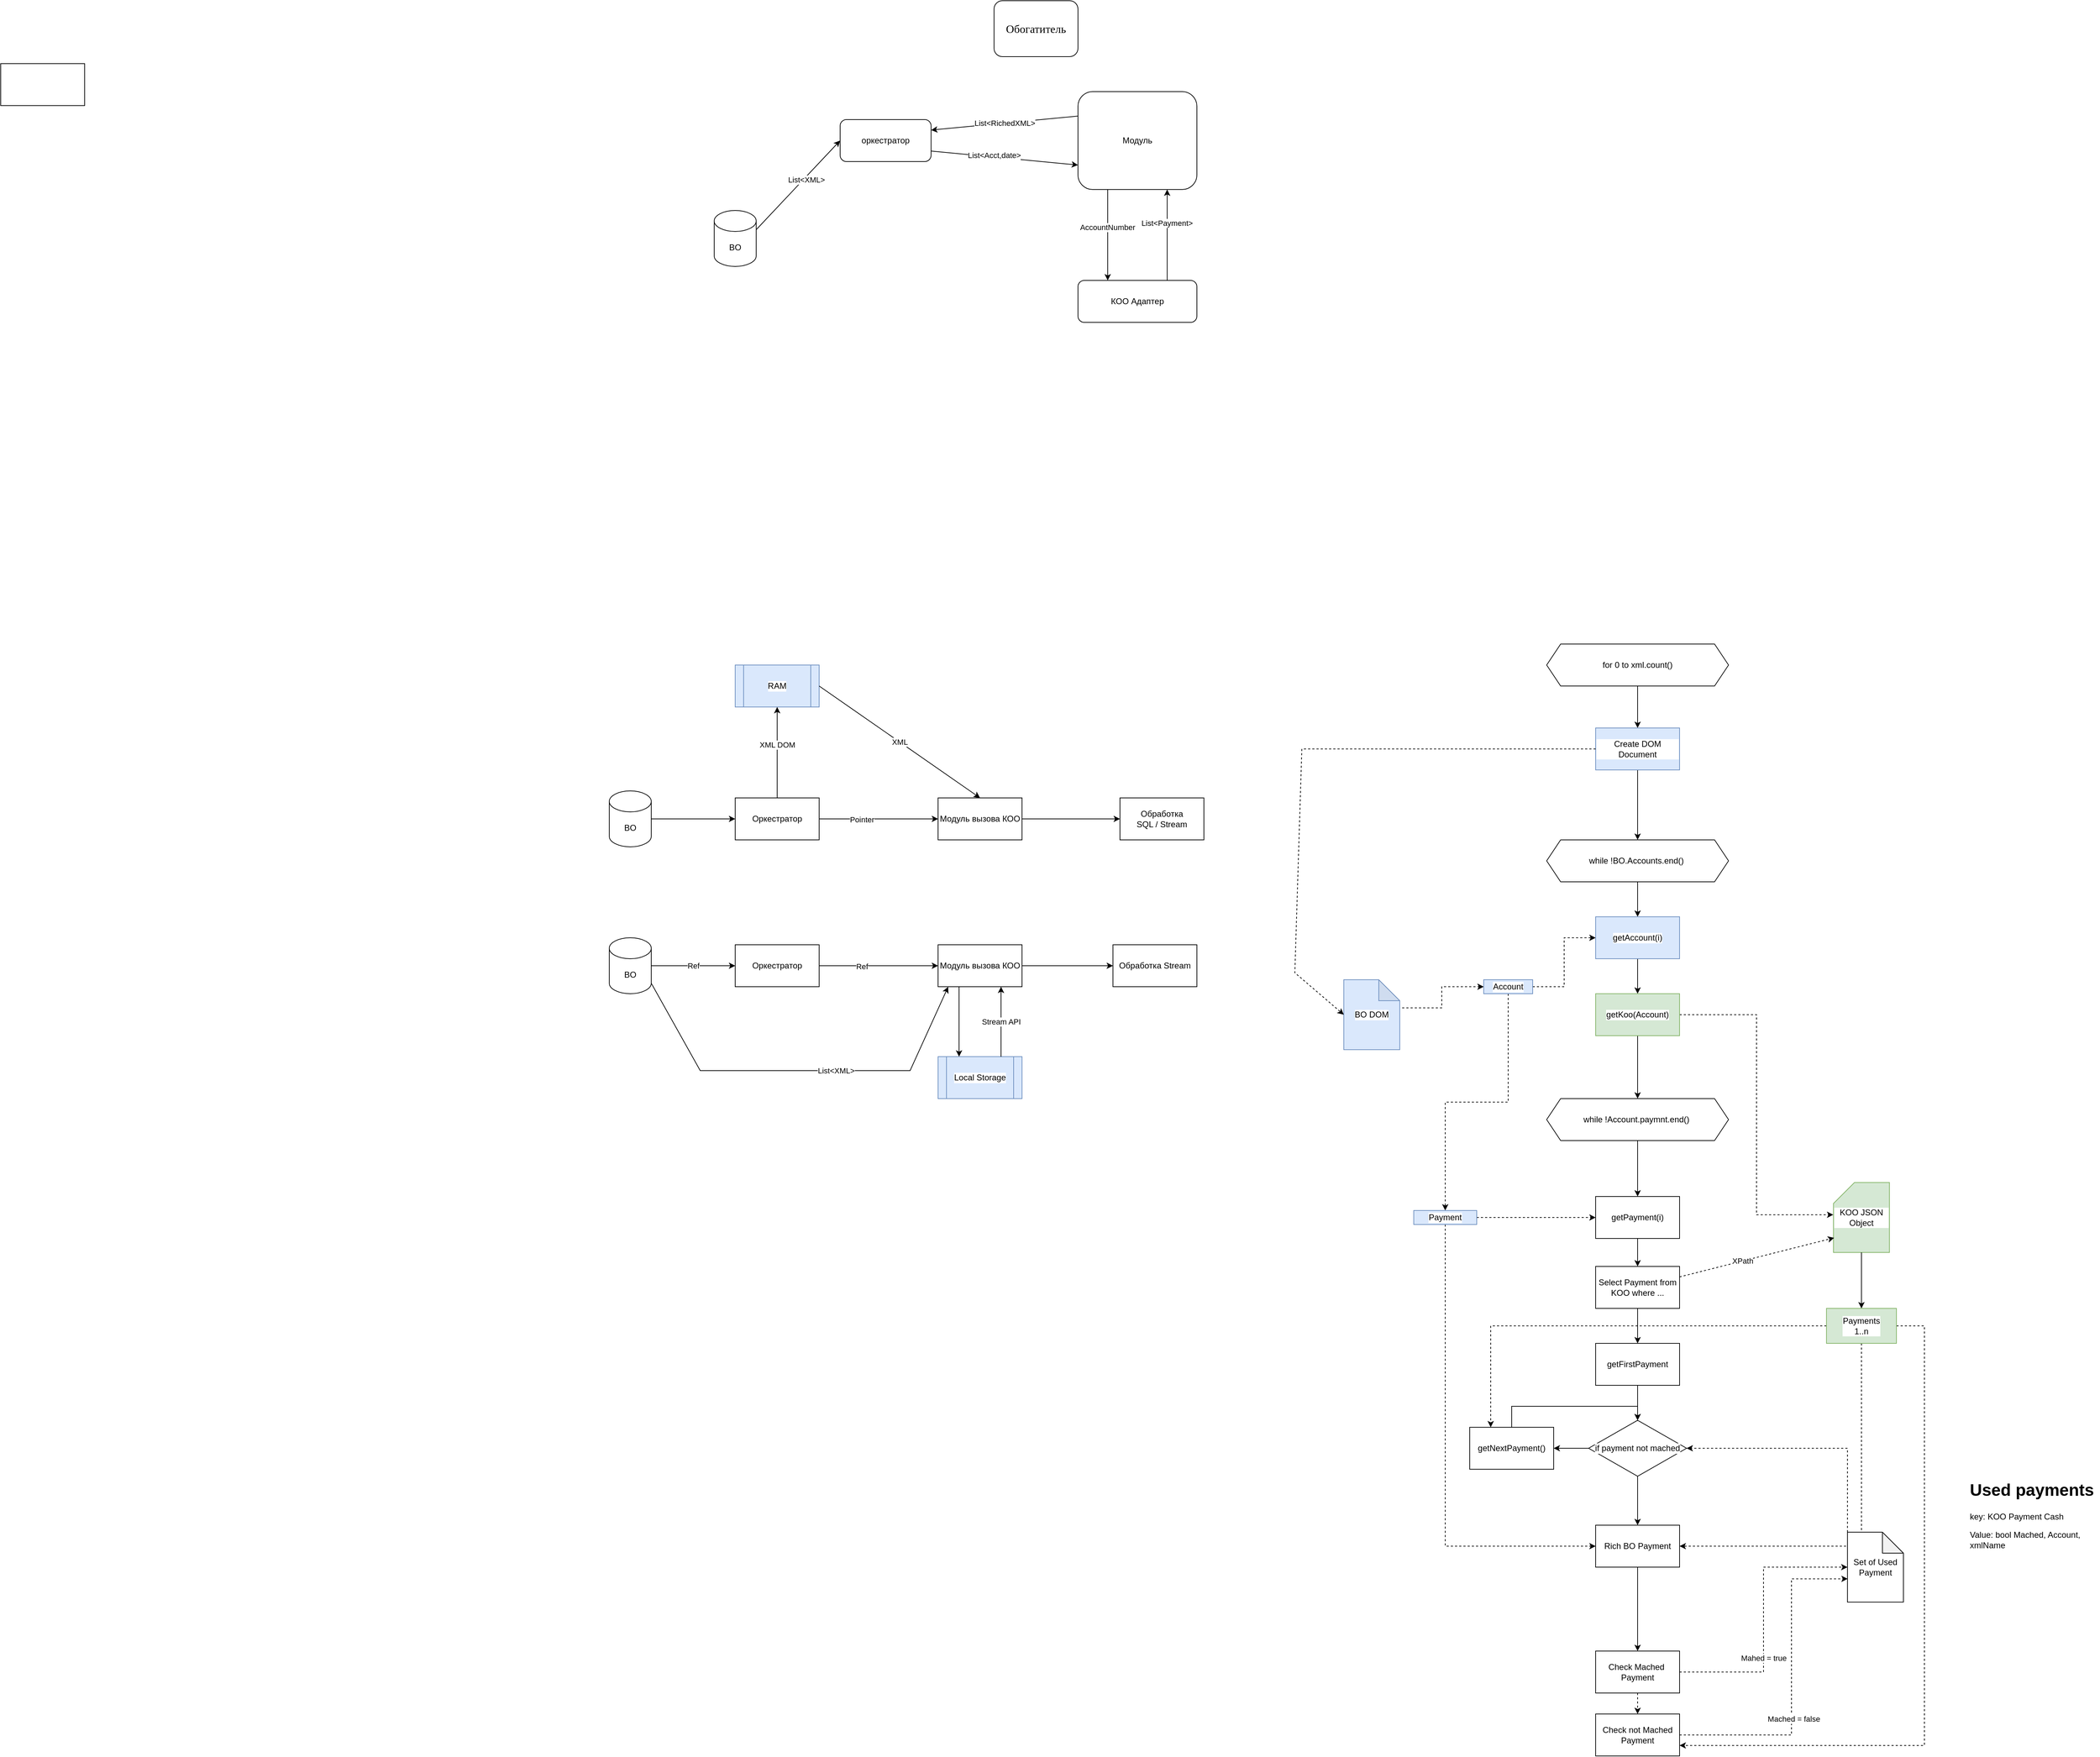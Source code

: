 <mxfile version="15.6.5" type="github">
  <diagram name="Page-1" id="2a216829-ef6e-dabb-86c1-c78162f3ba2b">
    <mxGraphModel dx="3312" dy="708" grid="1" gridSize="10" guides="1" tooltips="1" connect="1" arrows="1" fold="1" page="1" pageScale="1" pageWidth="850" pageHeight="1100" background="none" math="0" shadow="0">
      <root>
        <mxCell id="0" />
        <mxCell id="1" parent="0" />
        <mxCell id="DUJSbAO_SeQVWcdD6BOS-2" value="оркестратор" style="rounded=1;whiteSpace=wrap;html=1;fillColor=default;strokeColor=default;fontColor=default;" vertex="1" parent="1">
          <mxGeometry x="90" y="310" width="130" height="60" as="geometry" />
        </mxCell>
        <mxCell id="DUJSbAO_SeQVWcdD6BOS-3" value="Модуль" style="rounded=1;whiteSpace=wrap;html=1;fillColor=default;strokeColor=default;fontColor=default;" vertex="1" parent="1">
          <mxGeometry x="430" y="270" width="170" height="140" as="geometry" />
        </mxCell>
        <mxCell id="DUJSbAO_SeQVWcdD6BOS-4" value="КОО Адаптер" style="rounded=1;whiteSpace=wrap;html=1;fillColor=default;strokeColor=default;fontColor=default;" vertex="1" parent="1">
          <mxGeometry x="430" y="540" width="170" height="60" as="geometry" />
        </mxCell>
        <mxCell id="DUJSbAO_SeQVWcdD6BOS-5" value="" style="endArrow=classic;html=1;rounded=0;fontColor=default;exitX=1;exitY=0.75;exitDx=0;exitDy=0;strokeColor=default;labelBackgroundColor=default;entryX=0;entryY=0.75;entryDx=0;entryDy=0;" edge="1" parent="1" source="DUJSbAO_SeQVWcdD6BOS-2" target="DUJSbAO_SeQVWcdD6BOS-3">
          <mxGeometry width="50" height="50" relative="1" as="geometry">
            <mxPoint x="480" y="520" as="sourcePoint" />
            <mxPoint x="530" y="470" as="targetPoint" />
          </mxGeometry>
        </mxCell>
        <mxCell id="DUJSbAO_SeQVWcdD6BOS-6" value="List&amp;lt;Acct,date&amp;gt;" style="edgeLabel;html=1;align=center;verticalAlign=middle;resizable=0;points=[];fontColor=default;labelBackgroundColor=default;" vertex="1" connectable="0" parent="DUJSbAO_SeQVWcdD6BOS-5">
          <mxGeometry x="-0.171" y="1" relative="1" as="geometry">
            <mxPoint x="3" y="-2" as="offset" />
          </mxGeometry>
        </mxCell>
        <mxCell id="DUJSbAO_SeQVWcdD6BOS-7" value="" style="endArrow=classic;html=1;rounded=0;labelBackgroundColor=default;fontColor=default;strokeColor=default;entryX=0.25;entryY=0;entryDx=0;entryDy=0;exitX=0.25;exitY=1;exitDx=0;exitDy=0;" edge="1" parent="1" source="DUJSbAO_SeQVWcdD6BOS-3" target="DUJSbAO_SeQVWcdD6BOS-4">
          <mxGeometry width="50" height="50" relative="1" as="geometry">
            <mxPoint x="360" y="470" as="sourcePoint" />
            <mxPoint x="410" y="420" as="targetPoint" />
          </mxGeometry>
        </mxCell>
        <mxCell id="DUJSbAO_SeQVWcdD6BOS-8" value="AccountNumber" style="edgeLabel;html=1;align=center;verticalAlign=middle;resizable=0;points=[];fontColor=default;" vertex="1" connectable="0" parent="DUJSbAO_SeQVWcdD6BOS-7">
          <mxGeometry x="-0.169" y="-1" relative="1" as="geometry">
            <mxPoint as="offset" />
          </mxGeometry>
        </mxCell>
        <mxCell id="DUJSbAO_SeQVWcdD6BOS-10" value="" style="endArrow=classic;html=1;rounded=0;labelBackgroundColor=default;fontColor=default;strokeColor=default;entryX=0.75;entryY=1;entryDx=0;entryDy=0;exitX=0.75;exitY=0;exitDx=0;exitDy=0;" edge="1" parent="1" source="DUJSbAO_SeQVWcdD6BOS-4" target="DUJSbAO_SeQVWcdD6BOS-3">
          <mxGeometry width="50" height="50" relative="1" as="geometry">
            <mxPoint x="480" y="520" as="sourcePoint" />
            <mxPoint x="530" y="470" as="targetPoint" />
          </mxGeometry>
        </mxCell>
        <mxCell id="DUJSbAO_SeQVWcdD6BOS-11" value="List&amp;lt;Payment&amp;gt;" style="edgeLabel;html=1;align=center;verticalAlign=middle;resizable=0;points=[];fontColor=default;" vertex="1" connectable="0" parent="DUJSbAO_SeQVWcdD6BOS-10">
          <mxGeometry x="0.262" y="2" relative="1" as="geometry">
            <mxPoint x="1" as="offset" />
          </mxGeometry>
        </mxCell>
        <mxCell id="DUJSbAO_SeQVWcdD6BOS-12" value="List&amp;lt;RichedXML&amp;gt;" style="endArrow=classic;html=1;rounded=0;labelBackgroundColor=default;fontColor=default;strokeColor=default;entryX=1;entryY=0.25;entryDx=0;entryDy=0;exitX=0;exitY=0.25;exitDx=0;exitDy=0;" edge="1" parent="1" source="DUJSbAO_SeQVWcdD6BOS-3" target="DUJSbAO_SeQVWcdD6BOS-2">
          <mxGeometry width="50" height="50" relative="1" as="geometry">
            <mxPoint x="480" y="520" as="sourcePoint" />
            <mxPoint x="530" y="470" as="targetPoint" />
          </mxGeometry>
        </mxCell>
        <mxCell id="DUJSbAO_SeQVWcdD6BOS-41" value="BO" style="shape=cylinder3;whiteSpace=wrap;html=1;boundedLbl=1;backgroundOutline=1;size=15;fontColor=default;strokeColor=default;fillColor=default;" vertex="1" parent="1">
          <mxGeometry x="-90" y="440" width="60" height="80" as="geometry" />
        </mxCell>
        <mxCell id="DUJSbAO_SeQVWcdD6BOS-42" value="" style="endArrow=classic;html=1;rounded=0;labelBackgroundColor=default;fontColor=default;strokeColor=default;exitX=1;exitY=0;exitDx=0;exitDy=27.5;exitPerimeter=0;entryX=0;entryY=0.5;entryDx=0;entryDy=0;" edge="1" parent="1" source="DUJSbAO_SeQVWcdD6BOS-41" target="DUJSbAO_SeQVWcdD6BOS-2">
          <mxGeometry width="50" height="50" relative="1" as="geometry">
            <mxPoint x="10" y="480" as="sourcePoint" />
            <mxPoint x="60" y="430" as="targetPoint" />
          </mxGeometry>
        </mxCell>
        <mxCell id="DUJSbAO_SeQVWcdD6BOS-43" value="List&amp;lt;XML&amp;gt;&amp;nbsp;" style="edgeLabel;html=1;align=center;verticalAlign=middle;resizable=0;points=[];fontColor=default;labelBackgroundColor=default;" vertex="1" connectable="0" parent="DUJSbAO_SeQVWcdD6BOS-42">
          <mxGeometry x="0.158" y="-3" relative="1" as="geometry">
            <mxPoint x="1" as="offset" />
          </mxGeometry>
        </mxCell>
        <mxCell id="DUJSbAO_SeQVWcdD6BOS-44" value="Оркестратор" style="rounded=0;whiteSpace=wrap;html=1;labelBackgroundColor=default;fontColor=default;strokeColor=default;fillColor=default;" vertex="1" parent="1">
          <mxGeometry x="-60" y="1280" width="120" height="60" as="geometry" />
        </mxCell>
        <mxCell id="DUJSbAO_SeQVWcdD6BOS-45" value="BO" style="shape=cylinder3;whiteSpace=wrap;html=1;boundedLbl=1;backgroundOutline=1;size=15;fontColor=default;strokeColor=default;fillColor=default;" vertex="1" parent="1">
          <mxGeometry x="-240" y="1270" width="60" height="80" as="geometry" />
        </mxCell>
        <mxCell id="DUJSbAO_SeQVWcdD6BOS-46" value="RAM" style="shape=process;whiteSpace=wrap;html=1;backgroundOutline=1;labelBackgroundColor=default;strokeColor=#6c8ebf;fillColor=#dae8fc;fontColor=default;" vertex="1" parent="1">
          <mxGeometry x="-60" y="1090" width="120" height="60" as="geometry" />
        </mxCell>
        <mxCell id="DUJSbAO_SeQVWcdD6BOS-47" value="" style="endArrow=classic;html=1;rounded=0;labelBackgroundColor=default;fontColor=default;strokeColor=default;exitX=1;exitY=0.5;exitDx=0;exitDy=0;exitPerimeter=0;entryX=0;entryY=0.5;entryDx=0;entryDy=0;" edge="1" parent="1" source="DUJSbAO_SeQVWcdD6BOS-45" target="DUJSbAO_SeQVWcdD6BOS-44">
          <mxGeometry width="50" height="50" relative="1" as="geometry">
            <mxPoint x="-150" y="1260" as="sourcePoint" />
            <mxPoint x="-100" y="1210" as="targetPoint" />
          </mxGeometry>
        </mxCell>
        <mxCell id="DUJSbAO_SeQVWcdD6BOS-48" value="" style="endArrow=classic;html=1;rounded=0;labelBackgroundColor=default;fontColor=default;strokeColor=default;exitX=0.5;exitY=0;exitDx=0;exitDy=0;entryX=0.5;entryY=1;entryDx=0;entryDy=0;" edge="1" parent="1" source="DUJSbAO_SeQVWcdD6BOS-44" target="DUJSbAO_SeQVWcdD6BOS-46">
          <mxGeometry width="50" height="50" relative="1" as="geometry">
            <mxPoint x="-170" y="1320" as="sourcePoint" />
            <mxPoint x="-50" y="1320" as="targetPoint" />
          </mxGeometry>
        </mxCell>
        <mxCell id="DUJSbAO_SeQVWcdD6BOS-53" value="XML DOM" style="edgeLabel;html=1;align=center;verticalAlign=middle;resizable=0;points=[];fontColor=default;" vertex="1" connectable="0" parent="DUJSbAO_SeQVWcdD6BOS-48">
          <mxGeometry x="0.169" relative="1" as="geometry">
            <mxPoint as="offset" />
          </mxGeometry>
        </mxCell>
        <mxCell id="DUJSbAO_SeQVWcdD6BOS-49" value="Модуль вызова КОО" style="rounded=0;whiteSpace=wrap;html=1;labelBackgroundColor=default;fontColor=default;strokeColor=default;fillColor=default;" vertex="1" parent="1">
          <mxGeometry x="230" y="1280" width="120" height="60" as="geometry" />
        </mxCell>
        <mxCell id="DUJSbAO_SeQVWcdD6BOS-51" value="" style="endArrow=classic;html=1;rounded=0;labelBackgroundColor=default;fontColor=default;strokeColor=default;exitX=1;exitY=0.5;exitDx=0;exitDy=0;entryX=0;entryY=0.5;entryDx=0;entryDy=0;" edge="1" parent="1" source="DUJSbAO_SeQVWcdD6BOS-44" target="DUJSbAO_SeQVWcdD6BOS-49">
          <mxGeometry width="50" height="50" relative="1" as="geometry">
            <mxPoint x="90" y="1280" as="sourcePoint" />
            <mxPoint x="140" y="1230" as="targetPoint" />
          </mxGeometry>
        </mxCell>
        <mxCell id="DUJSbAO_SeQVWcdD6BOS-52" value="Pointer" style="edgeLabel;html=1;align=center;verticalAlign=middle;resizable=0;points=[];fontColor=default;" vertex="1" connectable="0" parent="DUJSbAO_SeQVWcdD6BOS-51">
          <mxGeometry x="-0.282" y="-1" relative="1" as="geometry">
            <mxPoint as="offset" />
          </mxGeometry>
        </mxCell>
        <mxCell id="DUJSbAO_SeQVWcdD6BOS-54" value="XML" style="endArrow=classic;html=1;rounded=0;labelBackgroundColor=default;fontColor=default;strokeColor=default;exitX=1;exitY=0.5;exitDx=0;exitDy=0;entryX=0.5;entryY=0;entryDx=0;entryDy=0;" edge="1" parent="1" source="DUJSbAO_SeQVWcdD6BOS-46" target="DUJSbAO_SeQVWcdD6BOS-49">
          <mxGeometry width="50" height="50" relative="1" as="geometry">
            <mxPoint x="170" y="1170" as="sourcePoint" />
            <mxPoint x="220" y="1120" as="targetPoint" />
          </mxGeometry>
        </mxCell>
        <mxCell id="DUJSbAO_SeQVWcdD6BOS-55" value="Оркестратор" style="rounded=0;whiteSpace=wrap;html=1;labelBackgroundColor=default;fontColor=default;strokeColor=default;fillColor=default;" vertex="1" parent="1">
          <mxGeometry x="-60" y="1490" width="120" height="60" as="geometry" />
        </mxCell>
        <mxCell id="DUJSbAO_SeQVWcdD6BOS-56" value="BO" style="shape=cylinder3;whiteSpace=wrap;html=1;boundedLbl=1;backgroundOutline=1;size=15;fontColor=default;strokeColor=default;fillColor=default;labelBackgroundColor=default;" vertex="1" parent="1">
          <mxGeometry x="-240" y="1480" width="60" height="80" as="geometry" />
        </mxCell>
        <mxCell id="DUJSbAO_SeQVWcdD6BOS-57" value="Local Storage" style="shape=process;whiteSpace=wrap;html=1;backgroundOutline=1;labelBackgroundColor=default;strokeColor=#6c8ebf;fillColor=#dae8fc;fontColor=default;" vertex="1" parent="1">
          <mxGeometry x="230" y="1650" width="120" height="60" as="geometry" />
        </mxCell>
        <mxCell id="DUJSbAO_SeQVWcdD6BOS-58" value="Ref" style="endArrow=classic;html=1;rounded=0;labelBackgroundColor=default;fontColor=default;strokeColor=default;exitX=1;exitY=0.5;exitDx=0;exitDy=0;exitPerimeter=0;entryX=0;entryY=0.5;entryDx=0;entryDy=0;fillColor=default;" edge="1" parent="1" source="DUJSbAO_SeQVWcdD6BOS-56" target="DUJSbAO_SeQVWcdD6BOS-55">
          <mxGeometry width="50" height="50" relative="1" as="geometry">
            <mxPoint x="-150" y="1470" as="sourcePoint" />
            <mxPoint x="-100" y="1420" as="targetPoint" />
            <Array as="points">
              <mxPoint x="-130" y="1520" />
            </Array>
          </mxGeometry>
        </mxCell>
        <mxCell id="DUJSbAO_SeQVWcdD6BOS-61" value="Модуль вызова КОО" style="rounded=0;whiteSpace=wrap;html=1;labelBackgroundColor=default;fontColor=default;strokeColor=default;fillColor=default;" vertex="1" parent="1">
          <mxGeometry x="230" y="1490" width="120" height="60" as="geometry" />
        </mxCell>
        <mxCell id="DUJSbAO_SeQVWcdD6BOS-62" value="" style="endArrow=classic;html=1;rounded=0;labelBackgroundColor=default;fontColor=default;strokeColor=default;exitX=1;exitY=0.5;exitDx=0;exitDy=0;entryX=0;entryY=0.5;entryDx=0;entryDy=0;fillColor=default;" edge="1" parent="1" source="DUJSbAO_SeQVWcdD6BOS-55" target="DUJSbAO_SeQVWcdD6BOS-61">
          <mxGeometry width="50" height="50" relative="1" as="geometry">
            <mxPoint x="90" y="1490" as="sourcePoint" />
            <mxPoint x="140" y="1440" as="targetPoint" />
          </mxGeometry>
        </mxCell>
        <mxCell id="DUJSbAO_SeQVWcdD6BOS-63" value="Ref" style="edgeLabel;html=1;align=center;verticalAlign=middle;resizable=0;points=[];fontColor=default;labelBackgroundColor=default;" vertex="1" connectable="0" parent="DUJSbAO_SeQVWcdD6BOS-62">
          <mxGeometry x="-0.282" y="-1" relative="1" as="geometry">
            <mxPoint as="offset" />
          </mxGeometry>
        </mxCell>
        <mxCell id="DUJSbAO_SeQVWcdD6BOS-64" value="Stream API" style="endArrow=classic;html=1;rounded=0;labelBackgroundColor=default;fontColor=default;strokeColor=default;exitX=0.75;exitY=0;exitDx=0;exitDy=0;entryX=0.75;entryY=1;entryDx=0;entryDy=0;fillColor=default;" edge="1" parent="1" source="DUJSbAO_SeQVWcdD6BOS-57" target="DUJSbAO_SeQVWcdD6BOS-61">
          <mxGeometry width="50" height="50" relative="1" as="geometry">
            <mxPoint x="170" y="1380" as="sourcePoint" />
            <mxPoint x="220" y="1330" as="targetPoint" />
          </mxGeometry>
        </mxCell>
        <mxCell id="DUJSbAO_SeQVWcdD6BOS-66" value="" style="endArrow=classic;html=1;rounded=0;labelBackgroundColor=default;fontColor=default;strokeColor=default;fillColor=default;exitX=1;exitY=1;exitDx=0;exitDy=-15;exitPerimeter=0;entryX=0.12;entryY=1.002;entryDx=0;entryDy=0;entryPerimeter=0;" edge="1" parent="1" source="DUJSbAO_SeQVWcdD6BOS-56" target="DUJSbAO_SeQVWcdD6BOS-61">
          <mxGeometry width="50" height="50" relative="1" as="geometry">
            <mxPoint x="-60" y="1700" as="sourcePoint" />
            <mxPoint x="-10" y="1650" as="targetPoint" />
            <Array as="points">
              <mxPoint x="-110" y="1670" />
              <mxPoint x="190" y="1670" />
            </Array>
          </mxGeometry>
        </mxCell>
        <mxCell id="DUJSbAO_SeQVWcdD6BOS-67" value="List&amp;lt;XML&amp;gt;" style="edgeLabel;html=1;align=center;verticalAlign=middle;resizable=0;points=[];fontColor=default;labelBackgroundColor=default;" vertex="1" connectable="0" parent="DUJSbAO_SeQVWcdD6BOS-66">
          <mxGeometry x="0.174" relative="1" as="geometry">
            <mxPoint as="offset" />
          </mxGeometry>
        </mxCell>
        <mxCell id="DUJSbAO_SeQVWcdD6BOS-68" value="" style="endArrow=classic;html=1;rounded=0;labelBackgroundColor=default;fontColor=default;strokeColor=default;fillColor=default;entryX=0.25;entryY=0;entryDx=0;entryDy=0;exitX=0.25;exitY=1;exitDx=0;exitDy=0;" edge="1" parent="1" source="DUJSbAO_SeQVWcdD6BOS-61" target="DUJSbAO_SeQVWcdD6BOS-57">
          <mxGeometry width="50" height="50" relative="1" as="geometry">
            <mxPoint x="150" y="1600" as="sourcePoint" />
            <mxPoint x="200" y="1550" as="targetPoint" />
          </mxGeometry>
        </mxCell>
        <mxCell id="DUJSbAO_SeQVWcdD6BOS-69" value="" style="endArrow=classic;html=1;rounded=0;labelBackgroundColor=default;fontColor=default;strokeColor=default;fillColor=default;exitX=1;exitY=0.5;exitDx=0;exitDy=0;entryX=0;entryY=0.5;entryDx=0;entryDy=0;" edge="1" parent="1" source="DUJSbAO_SeQVWcdD6BOS-49" target="DUJSbAO_SeQVWcdD6BOS-72">
          <mxGeometry width="50" height="50" relative="1" as="geometry">
            <mxPoint x="430" y="1310" as="sourcePoint" />
            <mxPoint x="480" y="1310" as="targetPoint" />
          </mxGeometry>
        </mxCell>
        <mxCell id="DUJSbAO_SeQVWcdD6BOS-70" value="" style="endArrow=classic;html=1;rounded=0;labelBackgroundColor=default;fontColor=default;strokeColor=default;fillColor=default;exitX=1;exitY=0.5;exitDx=0;exitDy=0;" edge="1" parent="1">
          <mxGeometry width="50" height="50" relative="1" as="geometry">
            <mxPoint x="350.0" y="1520" as="sourcePoint" />
            <mxPoint x="480.0" y="1520" as="targetPoint" />
          </mxGeometry>
        </mxCell>
        <mxCell id="DUJSbAO_SeQVWcdD6BOS-72" value="Обработка &lt;br&gt;SQL / Stream" style="rounded=0;whiteSpace=wrap;html=1;labelBackgroundColor=default;fontColor=default;strokeColor=default;fillColor=default;" vertex="1" parent="1">
          <mxGeometry x="490" y="1280" width="120" height="60" as="geometry" />
        </mxCell>
        <mxCell id="DUJSbAO_SeQVWcdD6BOS-75" value="Обработка Stream" style="rounded=0;whiteSpace=wrap;html=1;labelBackgroundColor=default;fontColor=default;strokeColor=default;fillColor=default;" vertex="1" parent="1">
          <mxGeometry x="480" y="1490" width="120" height="60" as="geometry" />
        </mxCell>
        <mxCell id="DUJSbAO_SeQVWcdD6BOS-76" value="&lt;p class=&quot;MsoNormal&quot;&gt;&lt;span style=&quot;font-size: 12.0pt ; line-height: 107% ; font-family: &amp;quot;times new roman&amp;quot; , serif&quot;&gt;Обогатитель&lt;/span&gt;&lt;/p&gt;" style="rounded=1;whiteSpace=wrap;html=1;fillColor=default;strokeColor=default;fontColor=default;" vertex="1" parent="1">
          <mxGeometry x="310" y="140" width="120" height="80" as="geometry" />
        </mxCell>
        <mxCell id="DUJSbAO_SeQVWcdD6BOS-77" value="" style="rounded=0;whiteSpace=wrap;html=1;labelBackgroundColor=default;fontColor=default;strokeColor=default;fillColor=default;" vertex="1" parent="1">
          <mxGeometry x="-1110" y="230" width="120" height="60" as="geometry" />
        </mxCell>
        <mxCell id="DUJSbAO_SeQVWcdD6BOS-90" style="edgeStyle=orthogonalEdgeStyle;rounded=0;orthogonalLoop=1;jettySize=auto;html=1;exitX=0.5;exitY=1;exitDx=0;exitDy=0;entryX=0.5;entryY=0;entryDx=0;entryDy=0;labelBackgroundColor=default;fontColor=default;strokeColor=default;fillColor=default;" edge="1" parent="1" source="DUJSbAO_SeQVWcdD6BOS-78">
          <mxGeometry relative="1" as="geometry">
            <mxPoint x="1230" y="1450" as="targetPoint" />
          </mxGeometry>
        </mxCell>
        <mxCell id="DUJSbAO_SeQVWcdD6BOS-78" value="while !BO.Accounts.end()&amp;nbsp;" style="shape=hexagon;perimeter=hexagonPerimeter2;whiteSpace=wrap;html=1;fixedSize=1;labelBackgroundColor=default;fontColor=default;strokeColor=default;fillColor=default;" vertex="1" parent="1">
          <mxGeometry x="1100" y="1340" width="260" height="60" as="geometry" />
        </mxCell>
        <mxCell id="DUJSbAO_SeQVWcdD6BOS-98" style="edgeStyle=orthogonalEdgeStyle;rounded=0;orthogonalLoop=1;jettySize=auto;html=1;exitX=0.5;exitY=1;exitDx=0;exitDy=0;entryX=0.5;entryY=0;entryDx=0;entryDy=0;labelBackgroundColor=default;fontColor=default;strokeColor=default;fillColor=default;" edge="1" parent="1" source="DUJSbAO_SeQVWcdD6BOS-79" target="DUJSbAO_SeQVWcdD6BOS-93">
          <mxGeometry relative="1" as="geometry" />
        </mxCell>
        <mxCell id="DUJSbAO_SeQVWcdD6BOS-79" value="getAccount(i)" style="rounded=0;whiteSpace=wrap;html=1;labelBackgroundColor=default;strokeColor=#6c8ebf;fillColor=#dae8fc;fontColor=default;" vertex="1" parent="1">
          <mxGeometry x="1170" y="1450" width="120" height="60" as="geometry" />
        </mxCell>
        <mxCell id="DUJSbAO_SeQVWcdD6BOS-88" style="edgeStyle=orthogonalEdgeStyle;rounded=0;orthogonalLoop=1;jettySize=auto;html=1;exitX=0.968;exitY=0.402;exitDx=0;exitDy=0;exitPerimeter=0;labelBackgroundColor=default;fontColor=default;strokeColor=default;fillColor=default;entryX=0;entryY=0.5;entryDx=0;entryDy=0;dashed=1;" edge="1" parent="1" source="DUJSbAO_SeQVWcdD6BOS-81" target="DUJSbAO_SeQVWcdD6BOS-95">
          <mxGeometry relative="1" as="geometry">
            <mxPoint x="1020" y="1570" as="targetPoint" />
          </mxGeometry>
        </mxCell>
        <mxCell id="DUJSbAO_SeQVWcdD6BOS-81" value="BO DOM" style="shape=note;whiteSpace=wrap;html=1;backgroundOutline=1;darkOpacity=0.05;labelBackgroundColor=default;strokeColor=#6c8ebf;fillColor=#dae8fc;fontColor=default;" vertex="1" parent="1">
          <mxGeometry x="810" y="1540" width="80" height="100" as="geometry" />
        </mxCell>
        <mxCell id="DUJSbAO_SeQVWcdD6BOS-86" style="edgeStyle=orthogonalEdgeStyle;rounded=0;orthogonalLoop=1;jettySize=auto;html=1;exitX=0.5;exitY=1;exitDx=0;exitDy=0;entryX=0.5;entryY=0;entryDx=0;entryDy=0;labelBackgroundColor=default;fontColor=default;strokeColor=default;fillColor=default;" edge="1" parent="1" source="DUJSbAO_SeQVWcdD6BOS-82" target="DUJSbAO_SeQVWcdD6BOS-83">
          <mxGeometry relative="1" as="geometry" />
        </mxCell>
        <mxCell id="DUJSbAO_SeQVWcdD6BOS-82" value="for 0 to xml.count()" style="shape=hexagon;perimeter=hexagonPerimeter2;whiteSpace=wrap;html=1;fixedSize=1;labelBackgroundColor=default;fontColor=default;strokeColor=default;fillColor=default;" vertex="1" parent="1">
          <mxGeometry x="1100" y="1060" width="260" height="60" as="geometry" />
        </mxCell>
        <mxCell id="DUJSbAO_SeQVWcdD6BOS-87" style="edgeStyle=orthogonalEdgeStyle;rounded=0;orthogonalLoop=1;jettySize=auto;html=1;exitX=0.5;exitY=1;exitDx=0;exitDy=0;labelBackgroundColor=default;fontColor=default;strokeColor=default;fillColor=default;" edge="1" parent="1" source="DUJSbAO_SeQVWcdD6BOS-83" target="DUJSbAO_SeQVWcdD6BOS-78">
          <mxGeometry relative="1" as="geometry" />
        </mxCell>
        <mxCell id="DUJSbAO_SeQVWcdD6BOS-83" value="Create DOM Document" style="rounded=0;whiteSpace=wrap;html=1;labelBackgroundColor=default;strokeColor=#6c8ebf;fillColor=#dae8fc;fontColor=default;" vertex="1" parent="1">
          <mxGeometry x="1170" y="1180" width="120" height="60" as="geometry" />
        </mxCell>
        <mxCell id="DUJSbAO_SeQVWcdD6BOS-84" value="" style="endArrow=classic;html=1;rounded=0;labelBackgroundColor=default;fontColor=default;strokeColor=default;fillColor=default;exitX=0;exitY=0.5;exitDx=0;exitDy=0;entryX=0;entryY=0.5;entryDx=0;entryDy=0;entryPerimeter=0;dashed=1;" edge="1" parent="1" source="DUJSbAO_SeQVWcdD6BOS-83" target="DUJSbAO_SeQVWcdD6BOS-81">
          <mxGeometry width="50" height="50" relative="1" as="geometry">
            <mxPoint x="1010" y="1460" as="sourcePoint" />
            <mxPoint x="1060" y="1410" as="targetPoint" />
            <Array as="points">
              <mxPoint x="750" y="1210" />
              <mxPoint x="740" y="1530" />
            </Array>
          </mxGeometry>
        </mxCell>
        <mxCell id="DUJSbAO_SeQVWcdD6BOS-103" value="" style="edgeStyle=orthogonalEdgeStyle;rounded=0;orthogonalLoop=1;jettySize=auto;html=1;labelBackgroundColor=default;fontColor=default;strokeColor=default;fillColor=default;" edge="1" parent="1" source="DUJSbAO_SeQVWcdD6BOS-89" target="DUJSbAO_SeQVWcdD6BOS-102">
          <mxGeometry relative="1" as="geometry" />
        </mxCell>
        <mxCell id="DUJSbAO_SeQVWcdD6BOS-89" value="while !Account.paymnt.end()&amp;nbsp;" style="shape=hexagon;perimeter=hexagonPerimeter2;whiteSpace=wrap;html=1;fixedSize=1;labelBackgroundColor=default;fontColor=default;strokeColor=default;fillColor=default;" vertex="1" parent="1">
          <mxGeometry x="1100" y="1710" width="260" height="60" as="geometry" />
        </mxCell>
        <mxCell id="DUJSbAO_SeQVWcdD6BOS-91" value="KOO JSON Object" style="shape=card;whiteSpace=wrap;html=1;labelBackgroundColor=default;strokeColor=#82b366;fillColor=#d5e8d4;fontColor=default;" vertex="1" parent="1">
          <mxGeometry x="1510" y="1830" width="80" height="100" as="geometry" />
        </mxCell>
        <mxCell id="DUJSbAO_SeQVWcdD6BOS-100" style="edgeStyle=orthogonalEdgeStyle;rounded=0;orthogonalLoop=1;jettySize=auto;html=1;exitX=1;exitY=0.5;exitDx=0;exitDy=0;entryX=-0.003;entryY=0.461;entryDx=0;entryDy=0;entryPerimeter=0;labelBackgroundColor=default;fontColor=default;strokeColor=default;fillColor=default;dashed=1;" edge="1" parent="1" source="DUJSbAO_SeQVWcdD6BOS-93" target="DUJSbAO_SeQVWcdD6BOS-91">
          <mxGeometry relative="1" as="geometry" />
        </mxCell>
        <mxCell id="DUJSbAO_SeQVWcdD6BOS-101" style="edgeStyle=orthogonalEdgeStyle;rounded=0;orthogonalLoop=1;jettySize=auto;html=1;exitX=0.5;exitY=1;exitDx=0;exitDy=0;labelBackgroundColor=default;fontColor=default;strokeColor=default;fillColor=default;" edge="1" parent="1" source="DUJSbAO_SeQVWcdD6BOS-93" target="DUJSbAO_SeQVWcdD6BOS-89">
          <mxGeometry relative="1" as="geometry" />
        </mxCell>
        <mxCell id="DUJSbAO_SeQVWcdD6BOS-93" value="getKoo(Account)" style="rounded=0;whiteSpace=wrap;html=1;labelBackgroundColor=default;strokeColor=#82b366;fillColor=#d5e8d4;fontColor=default;" vertex="1" parent="1">
          <mxGeometry x="1170" y="1560" width="120" height="60" as="geometry" />
        </mxCell>
        <mxCell id="DUJSbAO_SeQVWcdD6BOS-96" style="edgeStyle=orthogonalEdgeStyle;rounded=0;orthogonalLoop=1;jettySize=auto;html=1;exitX=1;exitY=0.5;exitDx=0;exitDy=0;entryX=0;entryY=0.5;entryDx=0;entryDy=0;labelBackgroundColor=default;fontColor=default;strokeColor=default;fillColor=default;dashed=1;" edge="1" parent="1" source="DUJSbAO_SeQVWcdD6BOS-95" target="DUJSbAO_SeQVWcdD6BOS-79">
          <mxGeometry relative="1" as="geometry" />
        </mxCell>
        <mxCell id="DUJSbAO_SeQVWcdD6BOS-107" style="edgeStyle=orthogonalEdgeStyle;rounded=0;orthogonalLoop=1;jettySize=auto;html=1;exitX=0.5;exitY=1;exitDx=0;exitDy=0;entryX=0.5;entryY=0;entryDx=0;entryDy=0;labelBackgroundColor=default;fontColor=default;strokeColor=default;fillColor=default;dashed=1;" edge="1" parent="1" source="DUJSbAO_SeQVWcdD6BOS-95" target="DUJSbAO_SeQVWcdD6BOS-105">
          <mxGeometry relative="1" as="geometry" />
        </mxCell>
        <mxCell id="DUJSbAO_SeQVWcdD6BOS-95" value="Account" style="rounded=0;whiteSpace=wrap;html=1;labelBackgroundColor=default;strokeColor=#6c8ebf;fillColor=#dae8fc;fontColor=default;" vertex="1" parent="1">
          <mxGeometry x="1010" y="1540" width="70" height="20" as="geometry" />
        </mxCell>
        <mxCell id="DUJSbAO_SeQVWcdD6BOS-113" style="edgeStyle=orthogonalEdgeStyle;rounded=0;orthogonalLoop=1;jettySize=auto;html=1;exitX=0.5;exitY=1;exitDx=0;exitDy=0;entryX=0.5;entryY=0;entryDx=0;entryDy=0;labelBackgroundColor=default;fontColor=default;strokeColor=default;fillColor=default;" edge="1" parent="1" source="DUJSbAO_SeQVWcdD6BOS-102" target="DUJSbAO_SeQVWcdD6BOS-111">
          <mxGeometry relative="1" as="geometry" />
        </mxCell>
        <mxCell id="DUJSbAO_SeQVWcdD6BOS-102" value="getPayment(i)" style="whiteSpace=wrap;html=1;labelBackgroundColor=rgba(255, 255, 255, 1);" vertex="1" parent="1">
          <mxGeometry x="1170" y="1850" width="120" height="60" as="geometry" />
        </mxCell>
        <mxCell id="DUJSbAO_SeQVWcdD6BOS-109" style="edgeStyle=orthogonalEdgeStyle;rounded=0;orthogonalLoop=1;jettySize=auto;html=1;exitX=1;exitY=0.5;exitDx=0;exitDy=0;entryX=0;entryY=0.5;entryDx=0;entryDy=0;labelBackgroundColor=default;fontColor=default;strokeColor=default;fillColor=default;dashed=1;" edge="1" parent="1" source="DUJSbAO_SeQVWcdD6BOS-105" target="DUJSbAO_SeQVWcdD6BOS-102">
          <mxGeometry relative="1" as="geometry" />
        </mxCell>
        <mxCell id="DUJSbAO_SeQVWcdD6BOS-121" style="edgeStyle=orthogonalEdgeStyle;rounded=0;orthogonalLoop=1;jettySize=auto;html=1;exitX=0.5;exitY=1;exitDx=0;exitDy=0;entryX=0;entryY=0.5;entryDx=0;entryDy=0;labelBackgroundColor=default;fontColor=default;strokeColor=default;fillColor=default;dashed=1;" edge="1" parent="1" source="DUJSbAO_SeQVWcdD6BOS-105" target="DUJSbAO_SeQVWcdD6BOS-119">
          <mxGeometry relative="1" as="geometry" />
        </mxCell>
        <mxCell id="DUJSbAO_SeQVWcdD6BOS-105" value="Payment" style="rounded=0;whiteSpace=wrap;html=1;labelBackgroundColor=default;strokeColor=#6c8ebf;fillColor=#dae8fc;fontColor=default;" vertex="1" parent="1">
          <mxGeometry x="910" y="1870" width="90" height="20" as="geometry" />
        </mxCell>
        <mxCell id="DUJSbAO_SeQVWcdD6BOS-110" value="" style="endArrow=classic;html=1;rounded=0;labelBackgroundColor=default;fontColor=default;strokeColor=default;fillColor=default;exitX=0.5;exitY=1;exitDx=0;exitDy=0;exitPerimeter=0;entryX=0.5;entryY=0;entryDx=0;entryDy=0;" edge="1" parent="1" source="DUJSbAO_SeQVWcdD6BOS-91" target="DUJSbAO_SeQVWcdD6BOS-112">
          <mxGeometry width="50" height="50" relative="1" as="geometry">
            <mxPoint x="1600" y="1950" as="sourcePoint" />
            <mxPoint x="1650" y="1900" as="targetPoint" />
          </mxGeometry>
        </mxCell>
        <mxCell id="DUJSbAO_SeQVWcdD6BOS-117" value="" style="edgeStyle=orthogonalEdgeStyle;rounded=0;orthogonalLoop=1;jettySize=auto;html=1;labelBackgroundColor=default;fontColor=default;strokeColor=default;fillColor=default;" edge="1" parent="1" source="DUJSbAO_SeQVWcdD6BOS-111" target="DUJSbAO_SeQVWcdD6BOS-116">
          <mxGeometry relative="1" as="geometry" />
        </mxCell>
        <mxCell id="DUJSbAO_SeQVWcdD6BOS-111" value="Select Payment from KOO where ..." style="rounded=0;whiteSpace=wrap;html=1;labelBackgroundColor=default;fontColor=default;strokeColor=default;fillColor=default;" vertex="1" parent="1">
          <mxGeometry x="1170" y="1950" width="120" height="60" as="geometry" />
        </mxCell>
        <mxCell id="DUJSbAO_SeQVWcdD6BOS-118" style="edgeStyle=orthogonalEdgeStyle;rounded=0;orthogonalLoop=1;jettySize=auto;html=1;exitX=0.5;exitY=1;exitDx=0;exitDy=0;entryX=1;entryY=0.5;entryDx=0;entryDy=0;labelBackgroundColor=default;fontColor=default;strokeColor=default;fillColor=default;dashed=1;" edge="1" parent="1" source="DUJSbAO_SeQVWcdD6BOS-112" target="DUJSbAO_SeQVWcdD6BOS-119">
          <mxGeometry relative="1" as="geometry" />
        </mxCell>
        <mxCell id="DUJSbAO_SeQVWcdD6BOS-140" style="edgeStyle=orthogonalEdgeStyle;rounded=0;orthogonalLoop=1;jettySize=auto;html=1;exitX=0;exitY=0.5;exitDx=0;exitDy=0;entryX=0.25;entryY=0;entryDx=0;entryDy=0;dashed=1;labelBackgroundColor=default;fontColor=default;strokeColor=default;fillColor=default;" edge="1" parent="1" source="DUJSbAO_SeQVWcdD6BOS-112" target="DUJSbAO_SeQVWcdD6BOS-137">
          <mxGeometry relative="1" as="geometry" />
        </mxCell>
        <mxCell id="DUJSbAO_SeQVWcdD6BOS-141" style="edgeStyle=orthogonalEdgeStyle;rounded=0;orthogonalLoop=1;jettySize=auto;html=1;exitX=1;exitY=0.5;exitDx=0;exitDy=0;entryX=1;entryY=0.75;entryDx=0;entryDy=0;labelBackgroundColor=default;fontColor=default;strokeColor=default;fillColor=default;dashed=1;" edge="1" parent="1" source="DUJSbAO_SeQVWcdD6BOS-112" target="DUJSbAO_SeQVWcdD6BOS-128">
          <mxGeometry relative="1" as="geometry">
            <Array as="points">
              <mxPoint x="1640" y="2035" />
              <mxPoint x="1640" y="2635" />
            </Array>
          </mxGeometry>
        </mxCell>
        <mxCell id="DUJSbAO_SeQVWcdD6BOS-112" value="Payments&lt;br&gt;1..n" style="rounded=0;whiteSpace=wrap;html=1;labelBackgroundColor=default;strokeColor=#82b366;fillColor=#d5e8d4;fontColor=default;" vertex="1" parent="1">
          <mxGeometry x="1500" y="2010" width="100" height="50" as="geometry" />
        </mxCell>
        <mxCell id="DUJSbAO_SeQVWcdD6BOS-114" value="" style="endArrow=classic;html=1;rounded=0;labelBackgroundColor=default;fontColor=default;strokeColor=default;fillColor=default;exitX=1;exitY=0.25;exitDx=0;exitDy=0;entryX=0.012;entryY=0.791;entryDx=0;entryDy=0;entryPerimeter=0;dashed=1;" edge="1" parent="1" source="DUJSbAO_SeQVWcdD6BOS-111" target="DUJSbAO_SeQVWcdD6BOS-91">
          <mxGeometry width="50" height="50" relative="1" as="geometry">
            <mxPoint x="1360" y="1900" as="sourcePoint" />
            <mxPoint x="1410" y="1850" as="targetPoint" />
          </mxGeometry>
        </mxCell>
        <mxCell id="DUJSbAO_SeQVWcdD6BOS-115" value="XPath" style="edgeLabel;html=1;align=center;verticalAlign=middle;resizable=0;points=[];fontColor=default;" vertex="1" connectable="0" parent="DUJSbAO_SeQVWcdD6BOS-114">
          <mxGeometry x="-0.19" relative="1" as="geometry">
            <mxPoint y="-1" as="offset" />
          </mxGeometry>
        </mxCell>
        <mxCell id="DUJSbAO_SeQVWcdD6BOS-120" value="" style="edgeStyle=orthogonalEdgeStyle;rounded=0;orthogonalLoop=1;jettySize=auto;html=1;labelBackgroundColor=default;fontColor=default;strokeColor=default;fillColor=default;" edge="1" parent="1" source="DUJSbAO_SeQVWcdD6BOS-116" target="DUJSbAO_SeQVWcdD6BOS-133">
          <mxGeometry relative="1" as="geometry" />
        </mxCell>
        <mxCell id="DUJSbAO_SeQVWcdD6BOS-116" value="getFirstPayment" style="whiteSpace=wrap;html=1;rounded=0;labelBackgroundColor=default;fillColor=default;strokeColor=default;fontColor=default;" vertex="1" parent="1">
          <mxGeometry x="1170" y="2060" width="120" height="60" as="geometry" />
        </mxCell>
        <mxCell id="DUJSbAO_SeQVWcdD6BOS-123" value="" style="edgeStyle=orthogonalEdgeStyle;rounded=0;orthogonalLoop=1;jettySize=auto;html=1;labelBackgroundColor=default;fontColor=default;strokeColor=default;fillColor=default;" edge="1" parent="1" source="DUJSbAO_SeQVWcdD6BOS-119" target="DUJSbAO_SeQVWcdD6BOS-122">
          <mxGeometry relative="1" as="geometry" />
        </mxCell>
        <mxCell id="DUJSbAO_SeQVWcdD6BOS-119" value="Rich BO Payment" style="whiteSpace=wrap;html=1;rounded=0;labelBackgroundColor=default;fillColor=default;strokeColor=default;fontColor=default;" vertex="1" parent="1">
          <mxGeometry x="1170" y="2320" width="120" height="60" as="geometry" />
        </mxCell>
        <mxCell id="DUJSbAO_SeQVWcdD6BOS-126" style="edgeStyle=orthogonalEdgeStyle;rounded=0;orthogonalLoop=1;jettySize=auto;html=1;exitX=1;exitY=0.5;exitDx=0;exitDy=0;entryX=0;entryY=0.5;entryDx=0;entryDy=0;entryPerimeter=0;dashed=1;labelBackgroundColor=default;fontColor=default;strokeColor=default;fillColor=default;" edge="1" parent="1" source="DUJSbAO_SeQVWcdD6BOS-122" target="DUJSbAO_SeQVWcdD6BOS-125">
          <mxGeometry relative="1" as="geometry" />
        </mxCell>
        <mxCell id="DUJSbAO_SeQVWcdD6BOS-130" value="Mahed = true" style="edgeLabel;html=1;align=center;verticalAlign=middle;resizable=0;points=[];fontColor=default;" vertex="1" connectable="0" parent="DUJSbAO_SeQVWcdD6BOS-126">
          <mxGeometry x="-0.281" relative="1" as="geometry">
            <mxPoint as="offset" />
          </mxGeometry>
        </mxCell>
        <mxCell id="DUJSbAO_SeQVWcdD6BOS-132" style="edgeStyle=orthogonalEdgeStyle;rounded=0;orthogonalLoop=1;jettySize=auto;html=1;exitX=0.5;exitY=1;exitDx=0;exitDy=0;entryX=0.5;entryY=0;entryDx=0;entryDy=0;dashed=1;labelBackgroundColor=default;fontColor=default;strokeColor=default;fillColor=default;" edge="1" parent="1" source="DUJSbAO_SeQVWcdD6BOS-122" target="DUJSbAO_SeQVWcdD6BOS-128">
          <mxGeometry relative="1" as="geometry" />
        </mxCell>
        <mxCell id="DUJSbAO_SeQVWcdD6BOS-122" value="Check Mached&amp;nbsp; Payment" style="whiteSpace=wrap;html=1;rounded=0;labelBackgroundColor=default;fillColor=default;strokeColor=default;fontColor=default;" vertex="1" parent="1">
          <mxGeometry x="1170" y="2500" width="120" height="60" as="geometry" />
        </mxCell>
        <mxCell id="DUJSbAO_SeQVWcdD6BOS-134" style="edgeStyle=orthogonalEdgeStyle;rounded=0;orthogonalLoop=1;jettySize=auto;html=1;exitX=0;exitY=0;exitDx=0;exitDy=0;exitPerimeter=0;entryX=1;entryY=0.5;entryDx=0;entryDy=0;dashed=1;labelBackgroundColor=default;fontColor=default;strokeColor=default;fillColor=default;" edge="1" parent="1" source="DUJSbAO_SeQVWcdD6BOS-125" target="DUJSbAO_SeQVWcdD6BOS-133">
          <mxGeometry relative="1" as="geometry" />
        </mxCell>
        <mxCell id="DUJSbAO_SeQVWcdD6BOS-125" value="Set of Used Payment" style="shape=note;whiteSpace=wrap;html=1;backgroundOutline=1;darkOpacity=0.05;labelBackgroundColor=default;fontColor=default;strokeColor=default;fillColor=default;" vertex="1" parent="1">
          <mxGeometry x="1530" y="2330" width="80" height="100" as="geometry" />
        </mxCell>
        <mxCell id="DUJSbAO_SeQVWcdD6BOS-127" value="&lt;h1&gt;Used payments&lt;/h1&gt;&lt;p&gt;key: KOO Payment Cash&lt;/p&gt;&lt;p&gt;Value: bool Mached, Account, xmlName&lt;/p&gt;&lt;p&gt;&lt;br&gt;&lt;/p&gt;" style="text;html=1;strokeColor=none;fillColor=none;spacing=5;spacingTop=-20;whiteSpace=wrap;overflow=hidden;rounded=0;labelBackgroundColor=default;fontColor=default;" vertex="1" parent="1">
          <mxGeometry x="1700" y="2250" width="190" height="120" as="geometry" />
        </mxCell>
        <mxCell id="DUJSbAO_SeQVWcdD6BOS-129" style="edgeStyle=orthogonalEdgeStyle;rounded=0;orthogonalLoop=1;jettySize=auto;html=1;exitX=1;exitY=0.5;exitDx=0;exitDy=0;entryX=0.004;entryY=0.667;entryDx=0;entryDy=0;entryPerimeter=0;dashed=1;labelBackgroundColor=default;fontColor=default;strokeColor=default;fillColor=default;" edge="1" parent="1" source="DUJSbAO_SeQVWcdD6BOS-128" target="DUJSbAO_SeQVWcdD6BOS-125">
          <mxGeometry relative="1" as="geometry">
            <Array as="points">
              <mxPoint x="1450" y="2620" />
              <mxPoint x="1450" y="2397" />
            </Array>
          </mxGeometry>
        </mxCell>
        <mxCell id="DUJSbAO_SeQVWcdD6BOS-131" value="Mached = false" style="edgeLabel;html=1;align=center;verticalAlign=middle;resizable=0;points=[];fontColor=default;" vertex="1" connectable="0" parent="DUJSbAO_SeQVWcdD6BOS-129">
          <mxGeometry x="-0.21" y="-3" relative="1" as="geometry">
            <mxPoint as="offset" />
          </mxGeometry>
        </mxCell>
        <mxCell id="DUJSbAO_SeQVWcdD6BOS-128" value="Check not Mached Payment" style="whiteSpace=wrap;html=1;rounded=0;labelBackgroundColor=default;fillColor=default;strokeColor=default;fontColor=default;" vertex="1" parent="1">
          <mxGeometry x="1170" y="2590" width="120" height="60" as="geometry" />
        </mxCell>
        <mxCell id="DUJSbAO_SeQVWcdD6BOS-135" style="edgeStyle=orthogonalEdgeStyle;rounded=0;orthogonalLoop=1;jettySize=auto;html=1;exitX=0.5;exitY=1;exitDx=0;exitDy=0;entryX=0.5;entryY=0;entryDx=0;entryDy=0;labelBackgroundColor=default;fontColor=default;strokeColor=default;fillColor=default;" edge="1" parent="1" source="DUJSbAO_SeQVWcdD6BOS-133" target="DUJSbAO_SeQVWcdD6BOS-119">
          <mxGeometry relative="1" as="geometry" />
        </mxCell>
        <mxCell id="DUJSbAO_SeQVWcdD6BOS-138" style="edgeStyle=orthogonalEdgeStyle;rounded=0;orthogonalLoop=1;jettySize=auto;html=1;exitX=0;exitY=0.5;exitDx=0;exitDy=0;entryX=1;entryY=0.5;entryDx=0;entryDy=0;labelBackgroundColor=default;fontColor=default;strokeColor=default;fillColor=default;" edge="1" parent="1" source="DUJSbAO_SeQVWcdD6BOS-133" target="DUJSbAO_SeQVWcdD6BOS-137">
          <mxGeometry relative="1" as="geometry" />
        </mxCell>
        <mxCell id="DUJSbAO_SeQVWcdD6BOS-133" value="if payment not mached" style="rhombus;whiteSpace=wrap;html=1;labelBackgroundColor=default;fontColor=default;strokeColor=default;fillColor=default;" vertex="1" parent="1">
          <mxGeometry x="1160" y="2170" width="140" height="80" as="geometry" />
        </mxCell>
        <mxCell id="DUJSbAO_SeQVWcdD6BOS-139" style="edgeStyle=orthogonalEdgeStyle;rounded=0;orthogonalLoop=1;jettySize=auto;html=1;exitX=0.5;exitY=0;exitDx=0;exitDy=0;entryX=0.5;entryY=0;entryDx=0;entryDy=0;labelBackgroundColor=default;fontColor=default;strokeColor=default;fillColor=default;" edge="1" parent="1" source="DUJSbAO_SeQVWcdD6BOS-137" target="DUJSbAO_SeQVWcdD6BOS-133">
          <mxGeometry relative="1" as="geometry" />
        </mxCell>
        <mxCell id="DUJSbAO_SeQVWcdD6BOS-137" value="getNextPayment()" style="rounded=0;whiteSpace=wrap;html=1;labelBackgroundColor=default;fontColor=default;strokeColor=default;fillColor=default;" vertex="1" parent="1">
          <mxGeometry x="990" y="2180" width="120" height="60" as="geometry" />
        </mxCell>
      </root>
    </mxGraphModel>
  </diagram>
</mxfile>
